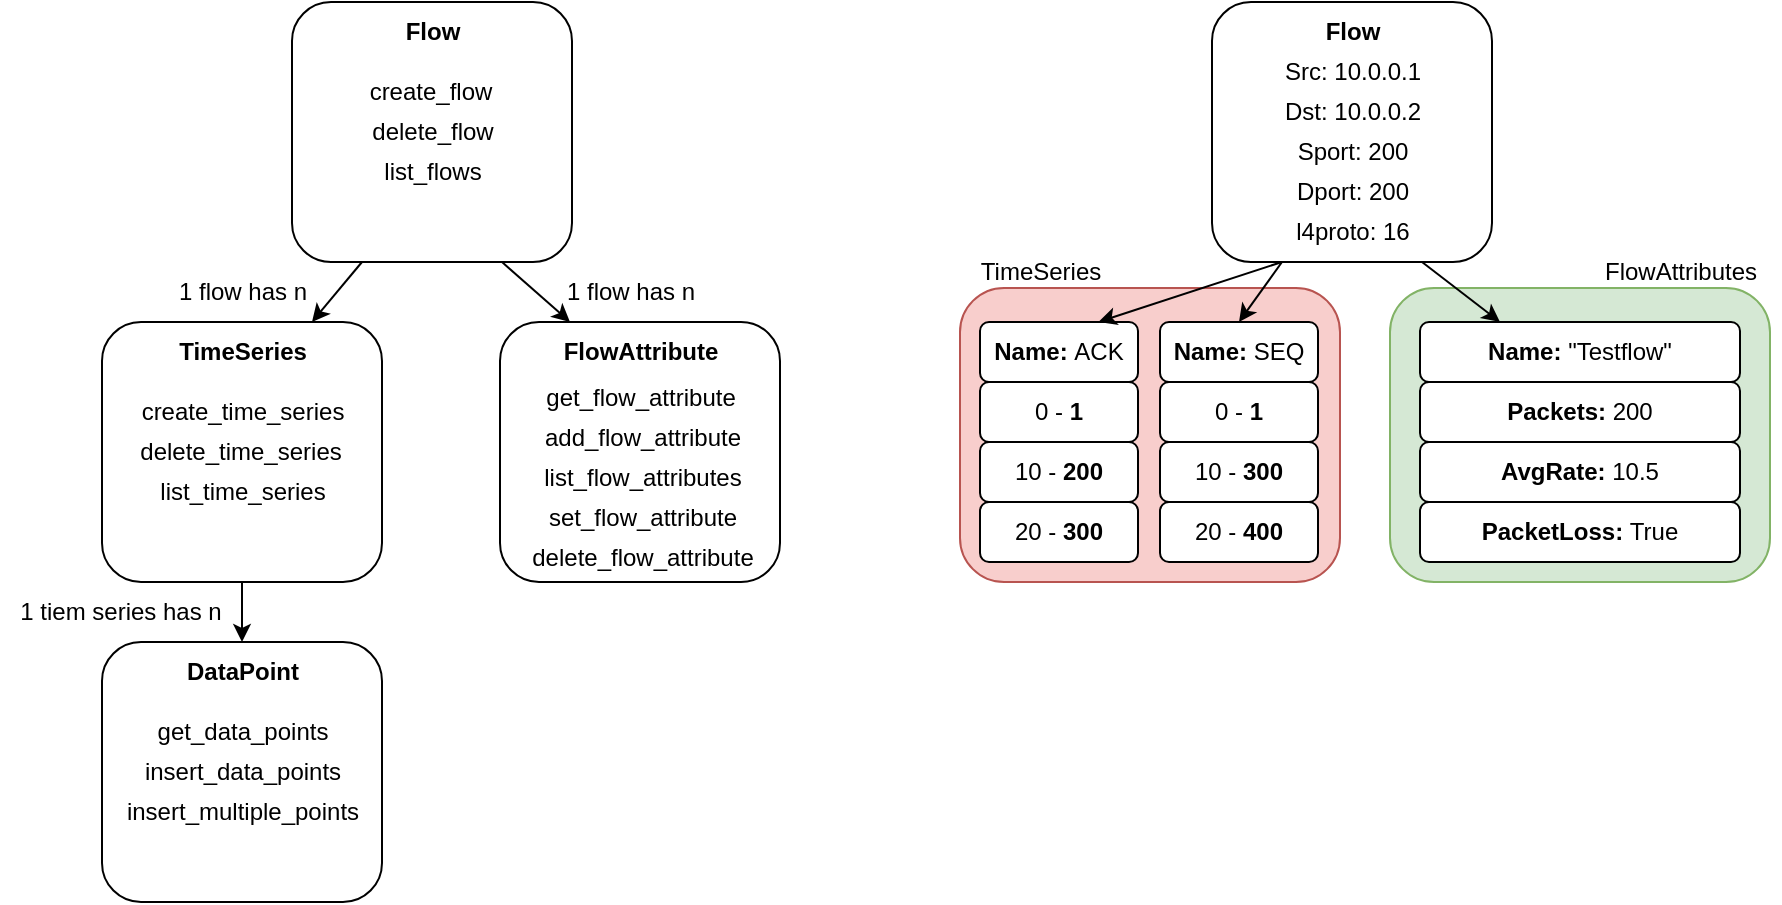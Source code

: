 <mxfile version="24.7.17">
  <diagram name="Page-1" id="P97AIu9cCgrbcwM8xJiL">
    <mxGraphModel dx="1114" dy="1746" grid="1" gridSize="10" guides="1" tooltips="1" connect="1" arrows="1" fold="1" page="1" pageScale="1" pageWidth="591" pageHeight="787" math="0" shadow="0">
      <root>
        <mxCell id="0" />
        <mxCell id="1" parent="0" />
        <mxCell id="MKco6J3InTUsEpSbk6Ku-86" value="" style="rounded=1;whiteSpace=wrap;html=1;fillColor=#d5e8d4;strokeColor=#82b366;" vertex="1" parent="1">
          <mxGeometry x="775" y="573" width="190" height="147" as="geometry" />
        </mxCell>
        <mxCell id="MKco6J3InTUsEpSbk6Ku-84" value="" style="rounded=1;whiteSpace=wrap;html=1;fillColor=#f8cecc;strokeColor=#b85450;" vertex="1" parent="1">
          <mxGeometry x="560" y="573" width="190" height="147" as="geometry" />
        </mxCell>
        <mxCell id="MKco6J3InTUsEpSbk6Ku-12" value="" style="rounded=1;whiteSpace=wrap;html=1;" vertex="1" parent="1">
          <mxGeometry x="226" y="430" width="140" height="130" as="geometry" />
        </mxCell>
        <mxCell id="MKco6J3InTUsEpSbk6Ku-13" value="&lt;span style=&quot;text-wrap: wrap;&quot;&gt;Flow&lt;/span&gt;" style="text;html=1;align=center;verticalAlign=middle;resizable=0;points=[];autosize=1;strokeColor=none;fillColor=none;fontStyle=1" vertex="1" parent="1">
          <mxGeometry x="271" y="430" width="50" height="30" as="geometry" />
        </mxCell>
        <mxCell id="MKco6J3InTUsEpSbk6Ku-14" value="" style="rounded=1;whiteSpace=wrap;html=1;" vertex="1" parent="1">
          <mxGeometry x="330" y="590" width="140" height="130" as="geometry" />
        </mxCell>
        <mxCell id="MKco6J3InTUsEpSbk6Ku-15" value="" style="rounded=1;whiteSpace=wrap;html=1;" vertex="1" parent="1">
          <mxGeometry x="131" y="590" width="140" height="130" as="geometry" />
        </mxCell>
        <mxCell id="MKco6J3InTUsEpSbk6Ku-16" value="" style="rounded=1;whiteSpace=wrap;html=1;" vertex="1" parent="1">
          <mxGeometry x="131" y="750" width="140" height="130" as="geometry" />
        </mxCell>
        <mxCell id="MKco6J3InTUsEpSbk6Ku-17" value="" style="endArrow=classic;html=1;rounded=0;exitX=0.25;exitY=1;exitDx=0;exitDy=0;entryX=0.75;entryY=0;entryDx=0;entryDy=0;" edge="1" parent="1" source="MKco6J3InTUsEpSbk6Ku-12" target="MKco6J3InTUsEpSbk6Ku-15">
          <mxGeometry width="50" height="50" relative="1" as="geometry">
            <mxPoint x="170" y="620" as="sourcePoint" />
            <mxPoint x="220" y="570" as="targetPoint" />
          </mxGeometry>
        </mxCell>
        <mxCell id="MKco6J3InTUsEpSbk6Ku-18" value="" style="endArrow=classic;html=1;rounded=0;exitX=0.75;exitY=1;exitDx=0;exitDy=0;entryX=0.25;entryY=0;entryDx=0;entryDy=0;" edge="1" parent="1" source="MKco6J3InTUsEpSbk6Ku-12" target="MKco6J3InTUsEpSbk6Ku-14">
          <mxGeometry width="50" height="50" relative="1" as="geometry">
            <mxPoint x="271" y="570" as="sourcePoint" />
            <mxPoint x="246" y="600" as="targetPoint" />
          </mxGeometry>
        </mxCell>
        <mxCell id="MKco6J3InTUsEpSbk6Ku-19" value="" style="endArrow=classic;html=1;rounded=0;exitX=0.5;exitY=1;exitDx=0;exitDy=0;entryX=0.5;entryY=0;entryDx=0;entryDy=0;" edge="1" parent="1" source="MKco6J3InTUsEpSbk6Ku-15" target="MKco6J3InTUsEpSbk6Ku-16">
          <mxGeometry width="50" height="50" relative="1" as="geometry">
            <mxPoint x="271" y="570" as="sourcePoint" />
            <mxPoint x="246" y="600" as="targetPoint" />
          </mxGeometry>
        </mxCell>
        <mxCell id="MKco6J3InTUsEpSbk6Ku-20" value="1 flow has n" style="text;html=1;align=center;verticalAlign=middle;resizable=0;points=[];autosize=1;strokeColor=none;fillColor=none;" vertex="1" parent="1">
          <mxGeometry x="156" y="560" width="90" height="30" as="geometry" />
        </mxCell>
        <mxCell id="MKco6J3InTUsEpSbk6Ku-21" value="1 flow has n" style="text;html=1;align=center;verticalAlign=middle;resizable=0;points=[];autosize=1;strokeColor=none;fillColor=none;" vertex="1" parent="1">
          <mxGeometry x="350" y="560" width="90" height="30" as="geometry" />
        </mxCell>
        <mxCell id="MKco6J3InTUsEpSbk6Ku-22" value="1 tiem series has n" style="text;html=1;align=center;verticalAlign=middle;resizable=0;points=[];autosize=1;strokeColor=none;fillColor=none;" vertex="1" parent="1">
          <mxGeometry x="80" y="720" width="120" height="30" as="geometry" />
        </mxCell>
        <mxCell id="MKco6J3InTUsEpSbk6Ku-23" value="&lt;span style=&quot;text-wrap: wrap;&quot;&gt;TimeSeries&lt;/span&gt;" style="text;html=1;align=center;verticalAlign=middle;resizable=0;points=[];autosize=1;strokeColor=none;fillColor=none;fontStyle=1" vertex="1" parent="1">
          <mxGeometry x="161" y="590" width="80" height="30" as="geometry" />
        </mxCell>
        <mxCell id="MKco6J3InTUsEpSbk6Ku-24" value="&lt;span style=&quot;text-wrap: wrap;&quot;&gt;FlowAttribute&lt;/span&gt;" style="text;html=1;align=center;verticalAlign=middle;resizable=0;points=[];autosize=1;strokeColor=none;fillColor=none;fontStyle=1" vertex="1" parent="1">
          <mxGeometry x="355" y="590" width="90" height="30" as="geometry" />
        </mxCell>
        <mxCell id="MKco6J3InTUsEpSbk6Ku-25" value="&lt;span style=&quot;text-wrap: wrap;&quot;&gt;DataPoint&lt;/span&gt;" style="text;html=1;align=center;verticalAlign=middle;resizable=0;points=[];autosize=1;strokeColor=none;fillColor=none;fontStyle=1" vertex="1" parent="1">
          <mxGeometry x="161" y="750" width="80" height="30" as="geometry" />
        </mxCell>
        <mxCell id="MKco6J3InTUsEpSbk6Ku-26" value="create_flow" style="text;html=1;align=center;verticalAlign=middle;resizable=0;points=[];autosize=1;strokeColor=none;fillColor=none;" vertex="1" parent="1">
          <mxGeometry x="255" y="460" width="80" height="30" as="geometry" />
        </mxCell>
        <mxCell id="MKco6J3InTUsEpSbk6Ku-27" value="delete_flow" style="text;html=1;align=center;verticalAlign=middle;resizable=0;points=[];autosize=1;strokeColor=none;fillColor=none;" vertex="1" parent="1">
          <mxGeometry x="256" y="480" width="80" height="30" as="geometry" />
        </mxCell>
        <mxCell id="MKco6J3InTUsEpSbk6Ku-28" value="list_flows" style="text;html=1;align=center;verticalAlign=middle;resizable=0;points=[];autosize=1;strokeColor=none;fillColor=none;" vertex="1" parent="1">
          <mxGeometry x="261" y="500" width="70" height="30" as="geometry" />
        </mxCell>
        <mxCell id="MKco6J3InTUsEpSbk6Ku-29" value="create_time_series" style="text;html=1;align=center;verticalAlign=middle;resizable=0;points=[];autosize=1;strokeColor=none;fillColor=none;" vertex="1" parent="1">
          <mxGeometry x="141" y="620" width="120" height="30" as="geometry" />
        </mxCell>
        <mxCell id="MKco6J3InTUsEpSbk6Ku-30" value="delete_time_series" style="text;html=1;align=center;verticalAlign=middle;resizable=0;points=[];autosize=1;strokeColor=none;fillColor=none;" vertex="1" parent="1">
          <mxGeometry x="140" y="640" width="120" height="30" as="geometry" />
        </mxCell>
        <mxCell id="MKco6J3InTUsEpSbk6Ku-31" value="list_time_series" style="text;html=1;align=center;verticalAlign=middle;resizable=0;points=[];autosize=1;strokeColor=none;fillColor=none;" vertex="1" parent="1">
          <mxGeometry x="146" y="660" width="110" height="30" as="geometry" />
        </mxCell>
        <mxCell id="MKco6J3InTUsEpSbk6Ku-32" value="get_data_points" style="text;html=1;align=center;verticalAlign=middle;resizable=0;points=[];autosize=1;strokeColor=none;fillColor=none;" vertex="1" parent="1">
          <mxGeometry x="146" y="780" width="110" height="30" as="geometry" />
        </mxCell>
        <mxCell id="MKco6J3InTUsEpSbk6Ku-33" value="insert_data_points" style="text;html=1;align=center;verticalAlign=middle;resizable=0;points=[];autosize=1;strokeColor=none;fillColor=none;" vertex="1" parent="1">
          <mxGeometry x="141" y="800" width="120" height="30" as="geometry" />
        </mxCell>
        <mxCell id="MKco6J3InTUsEpSbk6Ku-34" value="insert_multiple_points" style="text;html=1;align=center;verticalAlign=middle;resizable=0;points=[];autosize=1;strokeColor=none;fillColor=none;" vertex="1" parent="1">
          <mxGeometry x="131" y="820" width="140" height="30" as="geometry" />
        </mxCell>
        <mxCell id="MKco6J3InTUsEpSbk6Ku-35" value="get_flow_attribute" style="text;html=1;align=center;verticalAlign=middle;resizable=0;points=[];autosize=1;strokeColor=none;fillColor=none;" vertex="1" parent="1">
          <mxGeometry x="339.5" y="613" width="120" height="30" as="geometry" />
        </mxCell>
        <mxCell id="MKco6J3InTUsEpSbk6Ku-36" value="add_flow_attribute" style="text;html=1;align=center;verticalAlign=middle;resizable=0;points=[];autosize=1;strokeColor=none;fillColor=none;" vertex="1" parent="1">
          <mxGeometry x="340.5" y="633" width="120" height="30" as="geometry" />
        </mxCell>
        <mxCell id="MKco6J3InTUsEpSbk6Ku-37" value="list_flow_attributes" style="text;html=1;align=center;verticalAlign=middle;resizable=0;points=[];autosize=1;strokeColor=none;fillColor=none;" vertex="1" parent="1">
          <mxGeometry x="340.5" y="653" width="120" height="30" as="geometry" />
        </mxCell>
        <mxCell id="MKco6J3InTUsEpSbk6Ku-38" value="set_flow_attribute" style="text;html=1;align=center;verticalAlign=middle;resizable=0;points=[];autosize=1;strokeColor=none;fillColor=none;" vertex="1" parent="1">
          <mxGeometry x="340.5" y="673" width="120" height="30" as="geometry" />
        </mxCell>
        <mxCell id="MKco6J3InTUsEpSbk6Ku-39" value="delete_flow_attribute" style="text;html=1;align=center;verticalAlign=middle;resizable=0;points=[];autosize=1;strokeColor=none;fillColor=none;" vertex="1" parent="1">
          <mxGeometry x="335.5" y="693" width="130" height="30" as="geometry" />
        </mxCell>
        <mxCell id="MKco6J3InTUsEpSbk6Ku-40" value="" style="rounded=1;whiteSpace=wrap;html=1;" vertex="1" parent="1">
          <mxGeometry x="686" y="430" width="140" height="130" as="geometry" />
        </mxCell>
        <mxCell id="MKco6J3InTUsEpSbk6Ku-41" value="&lt;span style=&quot;text-wrap: wrap;&quot;&gt;Flow&lt;/span&gt;" style="text;html=1;align=center;verticalAlign=middle;resizable=0;points=[];autosize=1;strokeColor=none;fillColor=none;fontStyle=1" vertex="1" parent="1">
          <mxGeometry x="731" y="430" width="50" height="30" as="geometry" />
        </mxCell>
        <mxCell id="MKco6J3InTUsEpSbk6Ku-42" value="&lt;span style=&quot;font-weight: 700;&quot;&gt;Name:&amp;nbsp;&lt;/span&gt;&quot;Testflow&quot;" style="rounded=1;whiteSpace=wrap;html=1;" vertex="1" parent="1">
          <mxGeometry x="790" y="590" width="160" height="30" as="geometry" />
        </mxCell>
        <mxCell id="MKco6J3InTUsEpSbk6Ku-43" value="&lt;span style=&quot;font-weight: 700;&quot;&gt;Name:&amp;nbsp;&lt;/span&gt;ACK" style="rounded=1;whiteSpace=wrap;html=1;" vertex="1" parent="1">
          <mxGeometry x="570" y="590" width="79" height="30" as="geometry" />
        </mxCell>
        <mxCell id="MKco6J3InTUsEpSbk6Ku-45" value="" style="endArrow=classic;html=1;rounded=0;exitX=0.25;exitY=1;exitDx=0;exitDy=0;entryX=0.75;entryY=0;entryDx=0;entryDy=0;" edge="1" parent="1" source="MKco6J3InTUsEpSbk6Ku-40" target="MKco6J3InTUsEpSbk6Ku-43">
          <mxGeometry width="50" height="50" relative="1" as="geometry">
            <mxPoint x="630" y="620" as="sourcePoint" />
            <mxPoint x="680" y="570" as="targetPoint" />
          </mxGeometry>
        </mxCell>
        <mxCell id="MKco6J3InTUsEpSbk6Ku-46" value="" style="endArrow=classic;html=1;rounded=0;exitX=0.75;exitY=1;exitDx=0;exitDy=0;entryX=0.25;entryY=0;entryDx=0;entryDy=0;" edge="1" parent="1" source="MKco6J3InTUsEpSbk6Ku-40" target="MKco6J3InTUsEpSbk6Ku-42">
          <mxGeometry width="50" height="50" relative="1" as="geometry">
            <mxPoint x="731" y="570" as="sourcePoint" />
            <mxPoint x="706" y="600" as="targetPoint" />
          </mxGeometry>
        </mxCell>
        <mxCell id="MKco6J3InTUsEpSbk6Ku-68" value="Src: 10.0.0.1" style="text;html=1;align=center;verticalAlign=middle;resizable=0;points=[];autosize=1;strokeColor=none;fillColor=none;" vertex="1" parent="1">
          <mxGeometry x="711" y="450" width="90" height="30" as="geometry" />
        </mxCell>
        <mxCell id="MKco6J3InTUsEpSbk6Ku-69" value="Dst: 10.0.0.2" style="text;html=1;align=center;verticalAlign=middle;resizable=0;points=[];autosize=1;strokeColor=none;fillColor=none;" vertex="1" parent="1">
          <mxGeometry x="711" y="470" width="90" height="30" as="geometry" />
        </mxCell>
        <mxCell id="MKco6J3InTUsEpSbk6Ku-70" value="Sport: 200" style="text;html=1;align=center;verticalAlign=middle;resizable=0;points=[];autosize=1;strokeColor=none;fillColor=none;" vertex="1" parent="1">
          <mxGeometry x="716" y="490" width="80" height="30" as="geometry" />
        </mxCell>
        <mxCell id="MKco6J3InTUsEpSbk6Ku-71" value="Dport: 200" style="text;html=1;align=center;verticalAlign=middle;resizable=0;points=[];autosize=1;strokeColor=none;fillColor=none;" vertex="1" parent="1">
          <mxGeometry x="716" y="510" width="80" height="30" as="geometry" />
        </mxCell>
        <mxCell id="MKco6J3InTUsEpSbk6Ku-72" value="l4proto: 16" style="text;html=1;align=center;verticalAlign=middle;resizable=0;points=[];autosize=1;strokeColor=none;fillColor=none;" vertex="1" parent="1">
          <mxGeometry x="716" y="530" width="80" height="30" as="geometry" />
        </mxCell>
        <mxCell id="MKco6J3InTUsEpSbk6Ku-73" value="&lt;span style=&quot;font-weight: 700;&quot;&gt;Packets:&amp;nbsp;&lt;/span&gt;200" style="rounded=1;whiteSpace=wrap;html=1;" vertex="1" parent="1">
          <mxGeometry x="790" y="620" width="160" height="30" as="geometry" />
        </mxCell>
        <mxCell id="MKco6J3InTUsEpSbk6Ku-74" value="&lt;span style=&quot;font-weight: 700;&quot;&gt;AvgRate:&amp;nbsp;&lt;/span&gt;10.5" style="rounded=1;whiteSpace=wrap;html=1;" vertex="1" parent="1">
          <mxGeometry x="790" y="650" width="160" height="30" as="geometry" />
        </mxCell>
        <mxCell id="MKco6J3InTUsEpSbk6Ku-75" value="&lt;b&gt;PacketLoss: &lt;/b&gt;True" style="rounded=1;whiteSpace=wrap;html=1;" vertex="1" parent="1">
          <mxGeometry x="790" y="680" width="160" height="30" as="geometry" />
        </mxCell>
        <mxCell id="MKco6J3InTUsEpSbk6Ku-76" value="&lt;span style=&quot;font-weight: 700;&quot;&gt;Name:&amp;nbsp;&lt;/span&gt;SEQ" style="rounded=1;whiteSpace=wrap;html=1;" vertex="1" parent="1">
          <mxGeometry x="660" y="590" width="79" height="30" as="geometry" />
        </mxCell>
        <mxCell id="MKco6J3InTUsEpSbk6Ku-77" value="0 -&lt;b&gt;&amp;nbsp;1&lt;/b&gt;" style="rounded=1;whiteSpace=wrap;html=1;" vertex="1" parent="1">
          <mxGeometry x="570" y="620" width="79" height="30" as="geometry" />
        </mxCell>
        <mxCell id="MKco6J3InTUsEpSbk6Ku-78" value="10 -&lt;b&gt;&amp;nbsp;200&lt;/b&gt;" style="rounded=1;whiteSpace=wrap;html=1;" vertex="1" parent="1">
          <mxGeometry x="570" y="650" width="79" height="30" as="geometry" />
        </mxCell>
        <mxCell id="MKco6J3InTUsEpSbk6Ku-79" value="20 -&lt;b&gt;&amp;nbsp;300&lt;/b&gt;" style="rounded=1;whiteSpace=wrap;html=1;" vertex="1" parent="1">
          <mxGeometry x="570" y="680" width="79" height="30" as="geometry" />
        </mxCell>
        <mxCell id="MKco6J3InTUsEpSbk6Ku-80" value="0 -&lt;b&gt;&amp;nbsp;1&lt;/b&gt;" style="rounded=1;whiteSpace=wrap;html=1;" vertex="1" parent="1">
          <mxGeometry x="660" y="620" width="79" height="30" as="geometry" />
        </mxCell>
        <mxCell id="MKco6J3InTUsEpSbk6Ku-81" value="10 -&lt;b&gt;&amp;nbsp;300&lt;/b&gt;" style="rounded=1;whiteSpace=wrap;html=1;" vertex="1" parent="1">
          <mxGeometry x="660" y="650" width="79" height="30" as="geometry" />
        </mxCell>
        <mxCell id="MKco6J3InTUsEpSbk6Ku-82" value="20 -&lt;b&gt;&amp;nbsp;400&lt;/b&gt;" style="rounded=1;whiteSpace=wrap;html=1;" vertex="1" parent="1">
          <mxGeometry x="660" y="680" width="79" height="30" as="geometry" />
        </mxCell>
        <mxCell id="MKco6J3InTUsEpSbk6Ku-83" value="" style="endArrow=classic;html=1;rounded=0;entryX=0.5;entryY=0;entryDx=0;entryDy=0;exitX=0.25;exitY=1;exitDx=0;exitDy=0;" edge="1" parent="1" source="MKco6J3InTUsEpSbk6Ku-40" target="MKco6J3InTUsEpSbk6Ku-76">
          <mxGeometry width="50" height="50" relative="1" as="geometry">
            <mxPoint x="720" y="570" as="sourcePoint" />
            <mxPoint x="639" y="600" as="targetPoint" />
          </mxGeometry>
        </mxCell>
        <mxCell id="MKco6J3InTUsEpSbk6Ku-85" value="TimeSeries" style="text;html=1;align=center;verticalAlign=middle;resizable=0;points=[];autosize=1;strokeColor=none;fillColor=none;" vertex="1" parent="1">
          <mxGeometry x="560" y="550" width="80" height="30" as="geometry" />
        </mxCell>
        <mxCell id="MKco6J3InTUsEpSbk6Ku-87" value="FlowAttributes" style="text;html=1;align=center;verticalAlign=middle;resizable=0;points=[];autosize=1;strokeColor=none;fillColor=none;" vertex="1" parent="1">
          <mxGeometry x="870" y="550" width="100" height="30" as="geometry" />
        </mxCell>
      </root>
    </mxGraphModel>
  </diagram>
</mxfile>
